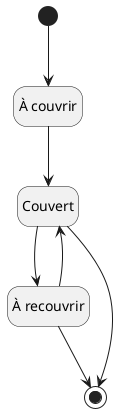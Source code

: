 @startuml etat_couverture
hide empty description
state "À couvrir" as a_couvrir
state "À recouvrir" as a_recouvrir
state "Couvert" as couvert
[*] --> a_couvrir
a_couvrir --> couvert
couvert --> a_recouvrir
a_recouvrir --> [*]
a_recouvrir --> couvert
couvert --> [*]

@enduml
